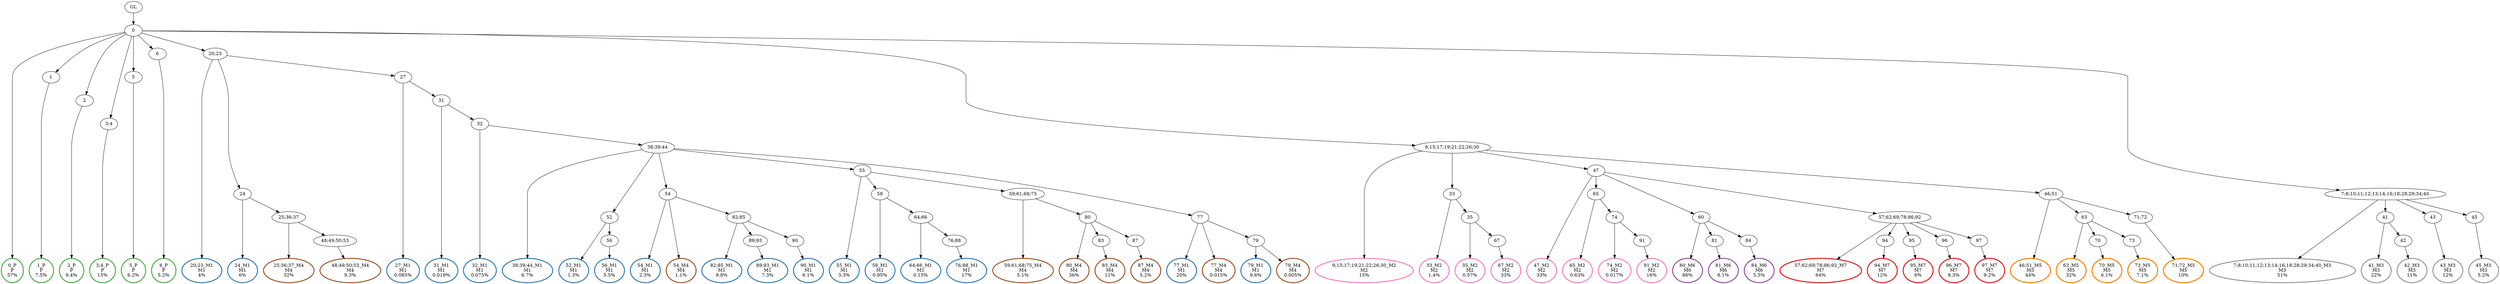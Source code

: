 digraph T {
	{
		rank=same
		113 [penwidth=3,colorscheme=set19,color=3,label="0_P\nP\n57%"]
		111 [penwidth=3,colorscheme=set19,color=3,label="1_P\nP\n7.5%"]
		109 [penwidth=3,colorscheme=set19,color=3,label="2_P\nP\n9.4%"]
		107 [penwidth=3,colorscheme=set19,color=3,label="3;4_P\nP\n15%"]
		105 [penwidth=3,colorscheme=set19,color=3,label="5_P\nP\n6.2%"]
		103 [penwidth=3,colorscheme=set19,color=3,label="6_P\nP\n5.2%"]
		101 [penwidth=3,colorscheme=set19,color=2,label="20;23_M1\nM1\n4%"]
		99 [penwidth=3,colorscheme=set19,color=2,label="24_M1\nM1\n6%"]
		97 [penwidth=3,colorscheme=set19,color=2,label="27_M1\nM1\n0.085%"]
		95 [penwidth=3,colorscheme=set19,color=2,label="31_M1\nM1\n0.019%"]
		93 [penwidth=3,colorscheme=set19,color=2,label="32_M1\nM1\n0.075%"]
		91 [penwidth=3,colorscheme=set19,color=2,label="38;39;44_M1\nM1\n6.7%"]
		89 [penwidth=3,colorscheme=set19,color=2,label="52_M1\nM1\n1.3%"]
		87 [penwidth=3,colorscheme=set19,color=2,label="56_M1\nM1\n5.5%"]
		85 [penwidth=3,colorscheme=set19,color=2,label="54_M1\nM1\n2.3%"]
		83 [penwidth=3,colorscheme=set19,color=2,label="82;85_M1\nM1\n9.8%"]
		81 [penwidth=3,colorscheme=set19,color=2,label="89;93_M1\nM1\n7.3%"]
		79 [penwidth=3,colorscheme=set19,color=2,label="90_M1\nM1\n6.1%"]
		77 [penwidth=3,colorscheme=set19,color=2,label="55_M1\nM1\n3.3%"]
		75 [penwidth=3,colorscheme=set19,color=2,label="58_M1\nM1\n0.95%"]
		73 [penwidth=3,colorscheme=set19,color=2,label="64;66_M1\nM1\n0.15%"]
		71 [penwidth=3,colorscheme=set19,color=2,label="76;88_M1\nM1\n17%"]
		69 [penwidth=3,colorscheme=set19,color=2,label="77_M1\nM1\n20%"]
		67 [penwidth=3,colorscheme=set19,color=2,label="79_M1\nM1\n9.6%"]
		65 [penwidth=3,colorscheme=set19,color=8,label="9;15;17;19;21;22;26;30_M2\nM2\n15%"]
		63 [penwidth=3,colorscheme=set19,color=8,label="33_M2\nM2\n1.4%"]
		61 [penwidth=3,colorscheme=set19,color=8,label="35_M2\nM2\n0.57%"]
		59 [penwidth=3,colorscheme=set19,color=8,label="67_M2\nM2\n33%"]
		57 [penwidth=3,colorscheme=set19,color=8,label="47_M2\nM2\n33%"]
		55 [penwidth=3,colorscheme=set19,color=8,label="65_M2\nM2\n0.63%"]
		53 [penwidth=3,colorscheme=set19,color=8,label="74_M2\nM2\n0.017%"]
		51 [penwidth=3,colorscheme=set19,color=8,label="91_M2\nM2\n16%"]
		49 [penwidth=3,colorscheme=set19,color=9,label="7;8;10;11;12;13;14;16;18;28;29;34;40_M3\nM3\n51%"]
		47 [penwidth=3,colorscheme=set19,color=9,label="41_M3\nM3\n22%"]
		45 [penwidth=3,colorscheme=set19,color=9,label="42_M3\nM3\n11%"]
		43 [penwidth=3,colorscheme=set19,color=9,label="43_M3\nM3\n12%"]
		41 [penwidth=3,colorscheme=set19,color=9,label="45_M3\nM3\n5.2%"]
		39 [penwidth=3,colorscheme=set19,color=7,label="25;36;37_M4\nM4\n32%"]
		37 [penwidth=3,colorscheme=set19,color=7,label="48;49;50;53_M4\nM4\n9.3%"]
		36 [penwidth=3,colorscheme=set19,color=7,label="54_M4\nM4\n1.1%"]
		34 [penwidth=3,colorscheme=set19,color=7,label="59;61;68;75_M4\nM4\n5.1%"]
		32 [penwidth=3,colorscheme=set19,color=7,label="80_M4\nM4\n36%"]
		30 [penwidth=3,colorscheme=set19,color=7,label="83_M4\nM4\n11%"]
		28 [penwidth=3,colorscheme=set19,color=7,label="87_M4\nM4\n5.2%"]
		27 [penwidth=3,colorscheme=set19,color=7,label="77_M4\nM4\n0.015%"]
		26 [penwidth=3,colorscheme=set19,color=7,label="79_M4\nM4\n0.005%"]
		24 [penwidth=3,colorscheme=set19,color=5,label="46;51_M5\nM5\n44%"]
		22 [penwidth=3,colorscheme=set19,color=5,label="63_M5\nM5\n32%"]
		20 [penwidth=3,colorscheme=set19,color=5,label="70_M5\nM5\n6.1%"]
		18 [penwidth=3,colorscheme=set19,color=5,label="73_M5\nM5\n7.1%"]
		16 [penwidth=3,colorscheme=set19,color=5,label="71;72_M5\nM5\n10%"]
		14 [penwidth=3,colorscheme=set19,color=4,label="60_M6\nM6\n86%"]
		12 [penwidth=3,colorscheme=set19,color=4,label="81_M6\nM6\n8.1%"]
		10 [penwidth=3,colorscheme=set19,color=4,label="84_M6\nM6\n5.5%"]
		8 [penwidth=3,colorscheme=set19,color=1,label="57;62;69;78;86;92_M7\nM7\n64%"]
		6 [penwidth=3,colorscheme=set19,color=1,label="94_M7\nM7\n12%"]
		4 [penwidth=3,colorscheme=set19,color=1,label="95_M7\nM7\n6%"]
		2 [penwidth=3,colorscheme=set19,color=1,label="96_M7\nM7\n8.3%"]
		0 [penwidth=3,colorscheme=set19,color=1,label="97_M7\nM7\n9.2%"]
	}
	115 [label="GL"]
	114 [label="0"]
	112 [label="1"]
	110 [label="2"]
	108 [label="3;4"]
	106 [label="5"]
	104 [label="6"]
	102 [label="20;23"]
	100 [label="24"]
	98 [label="27"]
	96 [label="31"]
	94 [label="32"]
	92 [label="38;39;44"]
	90 [label="52"]
	88 [label="56"]
	86 [label="54"]
	84 [label="82;85"]
	82 [label="89;93"]
	80 [label="90"]
	78 [label="55"]
	76 [label="58"]
	74 [label="64;66"]
	72 [label="76;88"]
	70 [label="77"]
	68 [label="79"]
	66 [label="9;15;17;19;21;22;26;30"]
	64 [label="33"]
	62 [label="35"]
	60 [label="67"]
	58 [label="47"]
	56 [label="65"]
	54 [label="74"]
	52 [label="91"]
	50 [label="7;8;10;11;12;13;14;16;18;28;29;34;40"]
	48 [label="41"]
	46 [label="42"]
	44 [label="43"]
	42 [label="45"]
	40 [label="25;36;37"]
	38 [label="48;49;50;53"]
	35 [label="59;61;68;75"]
	33 [label="80"]
	31 [label="83"]
	29 [label="87"]
	25 [label="46;51"]
	23 [label="63"]
	21 [label="70"]
	19 [label="73"]
	17 [label="71;72"]
	15 [label="60"]
	13 [label="81"]
	11 [label="84"]
	9 [label="57;62;69;78;86;92"]
	7 [label="94"]
	5 [label="95"]
	3 [label="96"]
	1 [label="97"]
	115 -> 114
	114 -> 113
	114 -> 112
	114 -> 110
	114 -> 108
	114 -> 106
	114 -> 104
	114 -> 102
	114 -> 66
	114 -> 50
	112 -> 111
	110 -> 109
	108 -> 107
	106 -> 105
	104 -> 103
	102 -> 101
	102 -> 100
	102 -> 98
	100 -> 99
	100 -> 40
	98 -> 97
	98 -> 96
	96 -> 95
	96 -> 94
	94 -> 93
	94 -> 92
	92 -> 91
	92 -> 90
	92 -> 86
	92 -> 78
	92 -> 70
	90 -> 89
	90 -> 88
	88 -> 87
	86 -> 85
	86 -> 84
	86 -> 36
	84 -> 83
	84 -> 82
	84 -> 80
	82 -> 81
	80 -> 79
	78 -> 77
	78 -> 76
	78 -> 35
	76 -> 75
	76 -> 74
	74 -> 73
	74 -> 72
	72 -> 71
	70 -> 69
	70 -> 68
	70 -> 27
	68 -> 67
	68 -> 26
	66 -> 65
	66 -> 64
	66 -> 58
	66 -> 25
	64 -> 63
	64 -> 62
	62 -> 61
	62 -> 60
	60 -> 59
	58 -> 57
	58 -> 56
	58 -> 15
	58 -> 9
	56 -> 55
	56 -> 54
	54 -> 53
	54 -> 52
	52 -> 51
	50 -> 49
	50 -> 48
	50 -> 44
	50 -> 42
	48 -> 47
	48 -> 46
	46 -> 45
	44 -> 43
	42 -> 41
	40 -> 39
	40 -> 38
	38 -> 37
	35 -> 34
	35 -> 33
	33 -> 32
	33 -> 31
	33 -> 29
	31 -> 30
	29 -> 28
	25 -> 24
	25 -> 23
	25 -> 17
	23 -> 22
	23 -> 21
	23 -> 19
	21 -> 20
	19 -> 18
	17 -> 16
	15 -> 14
	15 -> 13
	15 -> 11
	13 -> 12
	11 -> 10
	9 -> 8
	9 -> 7
	9 -> 5
	9 -> 3
	9 -> 1
	7 -> 6
	5 -> 4
	3 -> 2
	1 -> 0
}
